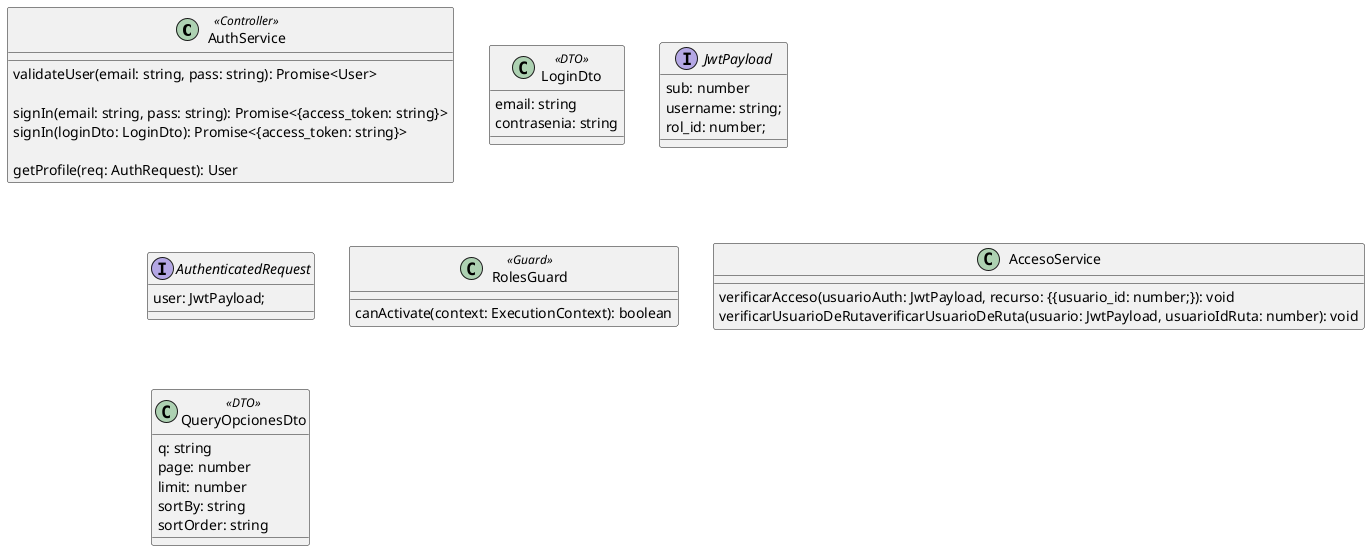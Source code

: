 @startuml AdoptAR

skinparam Linetype ortho

class AuthService <<Service>> {
    validateUser(email: string, pass: string): Promise<User>

    signIn(email: string, pass: string): Promise<{access_token: string}>

}

class AuthService <<Controller>> {

    signIn(loginDto: LoginDto): Promise<{access_token: string}>

    getProfile(req: AuthRequest): User
}

class LoginDto <<DTO>> {
    email: string
    contrasenia: string
}

interface JwtPayload {
    sub: number
    username: string;
    rol_id: number;
}

interface AuthenticatedRequest {
    user: JwtPayload;
}

class RolesGuard <<Guard>> {
    canActivate(context: ExecutionContext): boolean
}

class AccesoService{

    verificarAcceso(usuarioAuth: JwtPayload, recurso: {{usuario_id: number;}): void    
    
    verificarUsuarioDeRutaverificarUsuarioDeRuta(usuario: JwtPayload, usuarioIdRuta: number): void

}

class QueryOpcionesDto <<DTO>> {
    q: string
    page: number
    limit: number
    sortBy: string
    sortOrder: string
}
@enduml